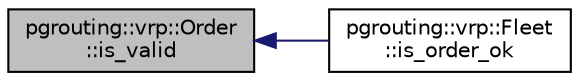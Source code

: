 digraph "pgrouting::vrp::Order::is_valid"
{
  edge [fontname="Helvetica",fontsize="10",labelfontname="Helvetica",labelfontsize="10"];
  node [fontname="Helvetica",fontsize="10",shape=record];
  rankdir="LR";
  Node1 [label="pgrouting::vrp::Order\l::is_valid",height=0.2,width=0.4,color="black", fillcolor="grey75", style="filled" fontcolor="black"];
  Node1 -> Node2 [dir="back",color="midnightblue",fontsize="10",style="solid",fontname="Helvetica"];
  Node2 [label="pgrouting::vrp::Fleet\l::is_order_ok",height=0.2,width=0.4,color="black", fillcolor="white", style="filled",URL="$classpgrouting_1_1vrp_1_1Fleet.html#a8216fc81b69d7d38e0e5753cabf7098b",tooltip="Given an order, Cycle trhugh all the trucks to verify if the order can be served by at least one truc..."];
}
